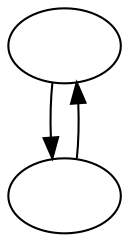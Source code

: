 /* Created by Wolfram Mathematica 9.0 : www.wolfram.com */

digraph {
	1 [label=""];
	2 [label=""];
	1 -> 2;
	2 -> 1;
}